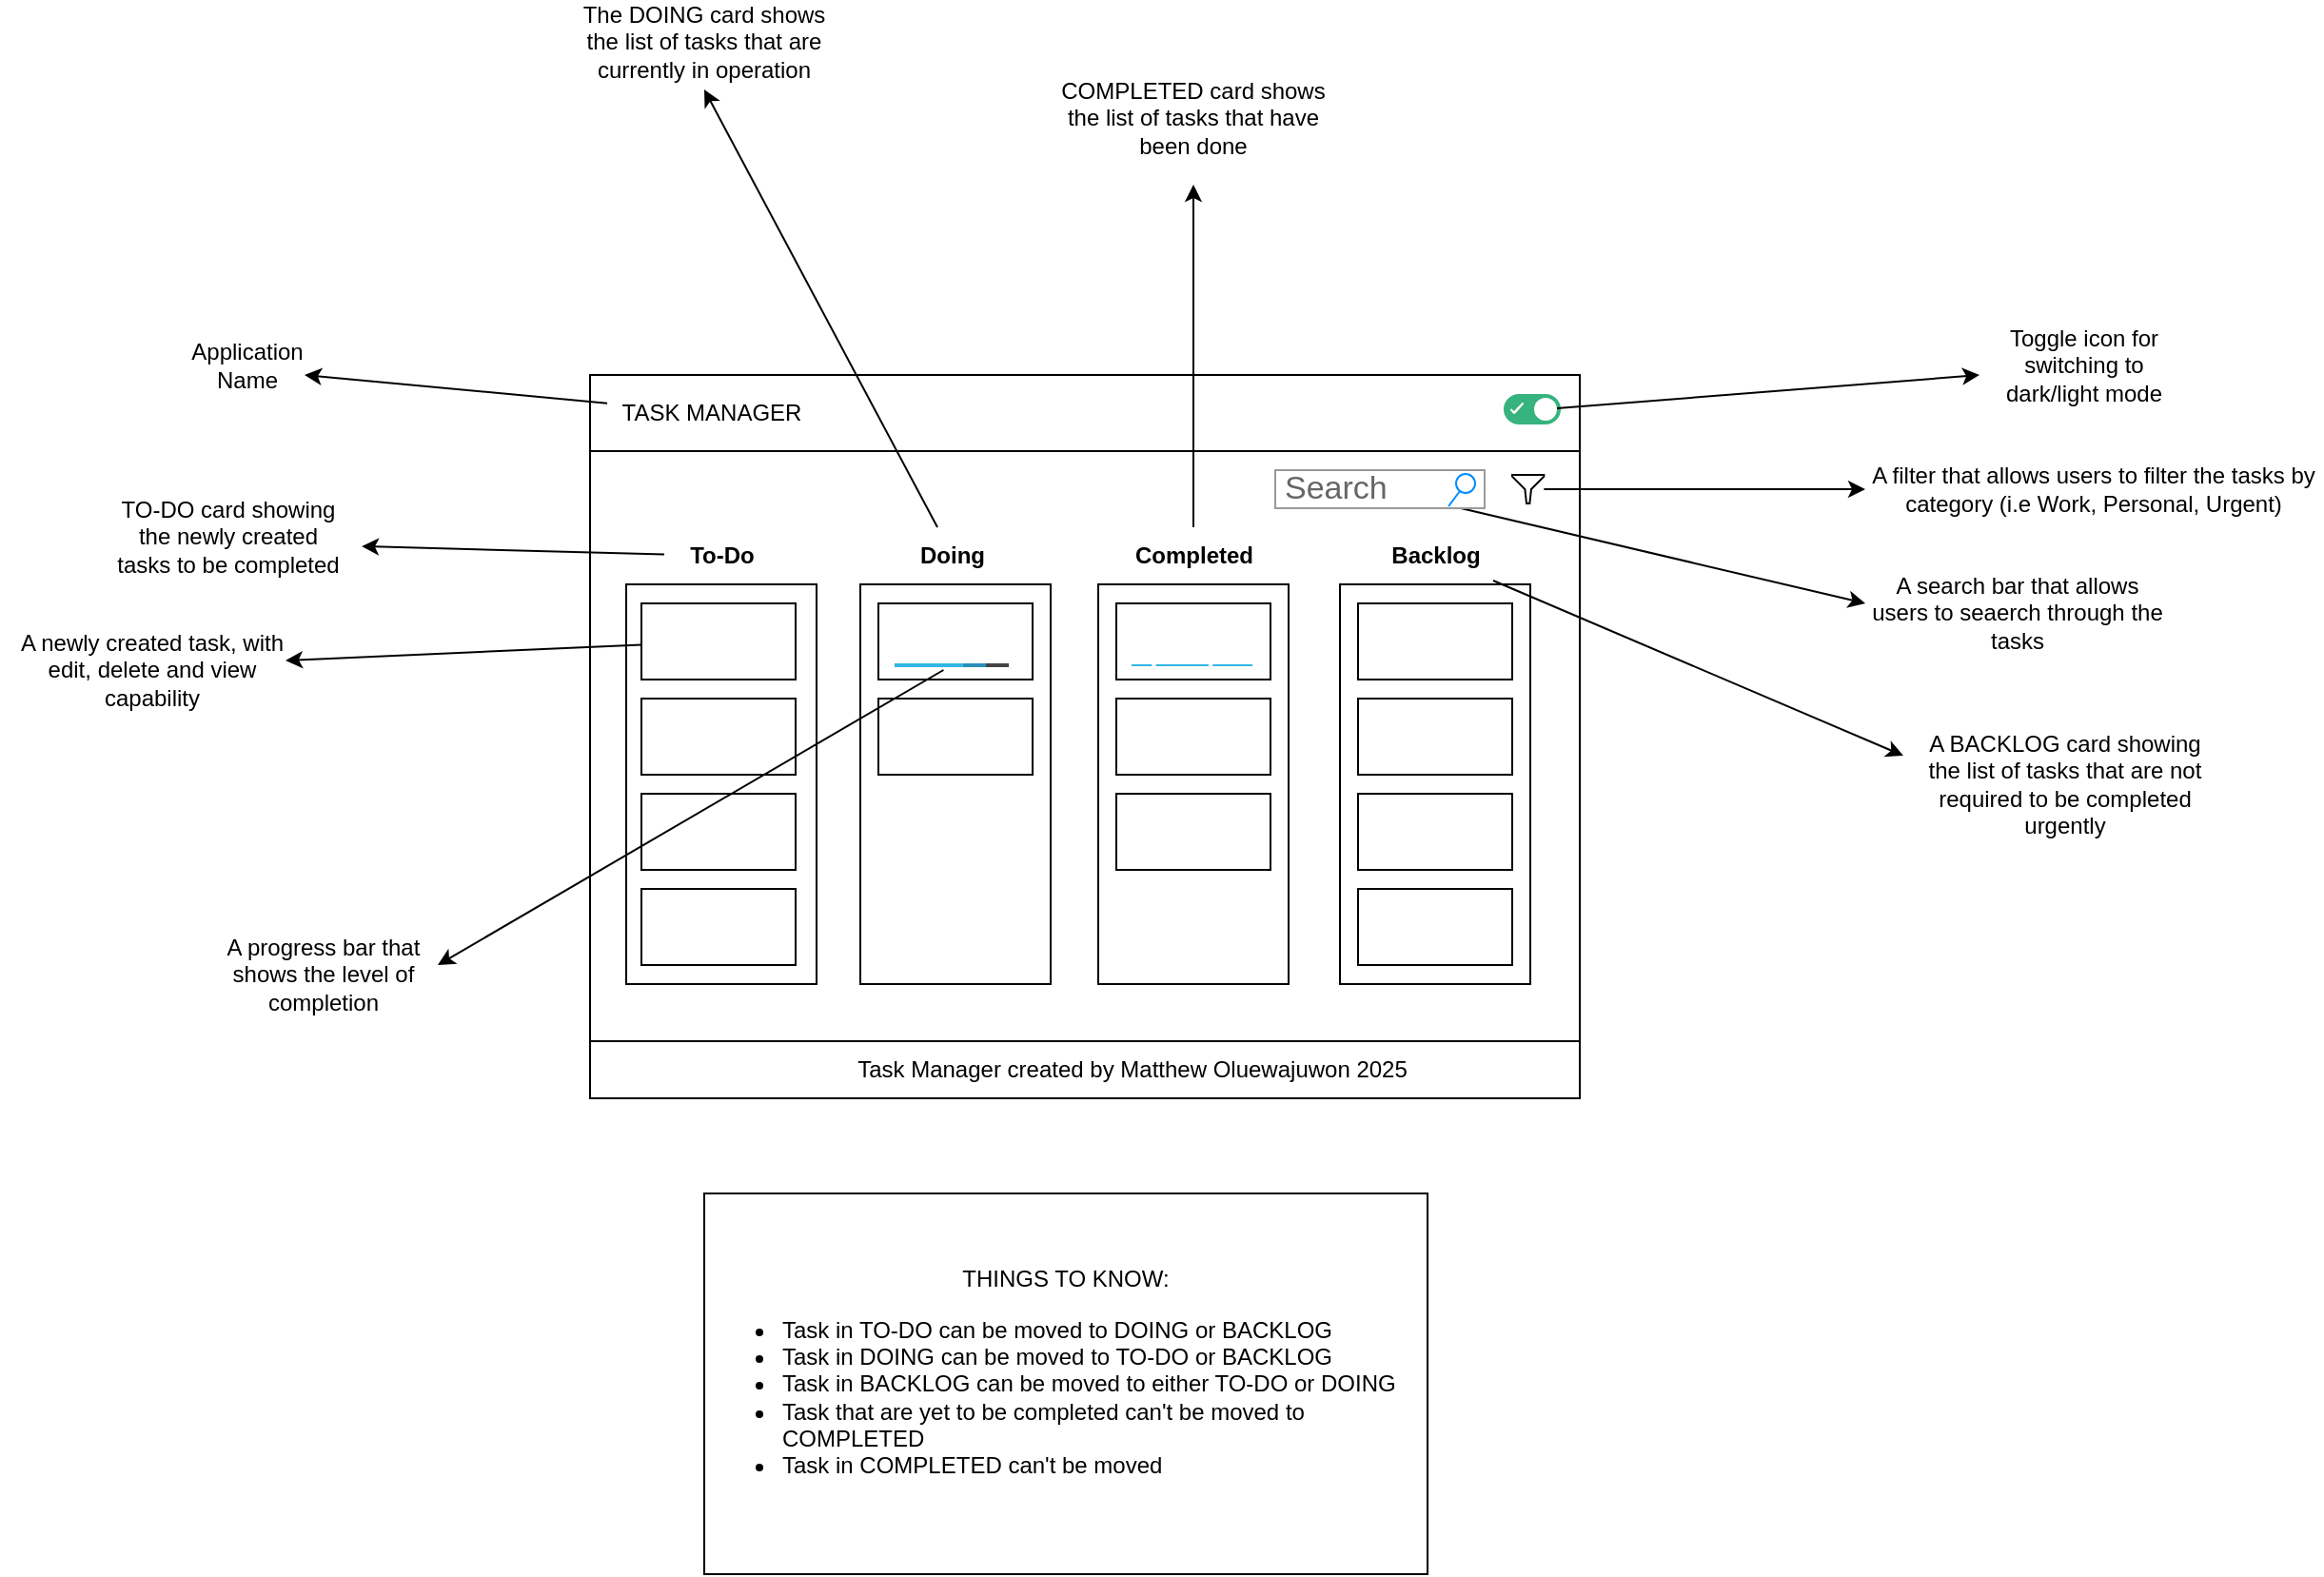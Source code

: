 <mxfile>
    <diagram id="ljIOc5DwpxO2qWYrXbpF" name="Page-1">
        <mxGraphModel dx="2156" dy="1703" grid="1" gridSize="10" guides="1" tooltips="1" connect="1" arrows="1" fold="1" page="1" pageScale="1" pageWidth="850" pageHeight="1100" math="0" shadow="0">
            <root>
                <mxCell id="0"/>
                <mxCell id="1" parent="0"/>
                <mxCell id="2" value="" style="whiteSpace=wrap;html=1;" vertex="1" parent="1">
                    <mxGeometry x="90" y="80" width="520" height="380" as="geometry"/>
                </mxCell>
                <mxCell id="28" value="" style="whiteSpace=wrap;html=1;" vertex="1" parent="1">
                    <mxGeometry x="90" y="80" width="520" height="40" as="geometry"/>
                </mxCell>
                <mxCell id="3" value="" style="whiteSpace=wrap;html=1;" vertex="1" parent="1">
                    <mxGeometry x="109" y="190" width="100" height="210" as="geometry"/>
                </mxCell>
                <mxCell id="4" value="" style="whiteSpace=wrap;html=1;" vertex="1" parent="1">
                    <mxGeometry x="232" y="190" width="100" height="210" as="geometry"/>
                </mxCell>
                <mxCell id="5" value="" style="whiteSpace=wrap;html=1;" vertex="1" parent="1">
                    <mxGeometry x="357" y="190" width="100" height="210" as="geometry"/>
                </mxCell>
                <mxCell id="6" value="" style="whiteSpace=wrap;html=1;" vertex="1" parent="1">
                    <mxGeometry x="484" y="190" width="100" height="210" as="geometry"/>
                </mxCell>
                <mxCell id="36" style="edgeStyle=none;html=1;" edge="1" parent="1" source="7">
                    <mxGeometry relative="1" as="geometry">
                        <mxPoint x="-30.0" y="170" as="targetPoint"/>
                    </mxGeometry>
                </mxCell>
                <mxCell id="7" value="&lt;b&gt;To-Do&lt;/b&gt;" style="text;strokeColor=none;align=center;fillColor=none;html=1;verticalAlign=middle;whiteSpace=wrap;rounded=0;" vertex="1" parent="1">
                    <mxGeometry x="129" y="160" width="61" height="30" as="geometry"/>
                </mxCell>
                <mxCell id="44" style="edgeStyle=none;html=1;" edge="1" parent="1" source="8">
                    <mxGeometry relative="1" as="geometry">
                        <mxPoint x="150" y="-70" as="targetPoint"/>
                    </mxGeometry>
                </mxCell>
                <mxCell id="8" value="&lt;b&gt;Doing&lt;/b&gt;" style="text;strokeColor=none;align=center;fillColor=none;html=1;verticalAlign=middle;whiteSpace=wrap;rounded=0;" vertex="1" parent="1">
                    <mxGeometry x="250" y="160" width="61" height="30" as="geometry"/>
                </mxCell>
                <mxCell id="42" style="edgeStyle=none;html=1;" edge="1" parent="1" source="9">
                    <mxGeometry relative="1" as="geometry">
                        <mxPoint x="407" y="-20" as="targetPoint"/>
                    </mxGeometry>
                </mxCell>
                <mxCell id="9" value="&lt;b&gt;Completed&lt;/b&gt;" style="text;strokeColor=none;align=center;fillColor=none;html=1;verticalAlign=middle;whiteSpace=wrap;rounded=0;" vertex="1" parent="1">
                    <mxGeometry x="376.5" y="160" width="61" height="30" as="geometry"/>
                </mxCell>
                <mxCell id="40" style="edgeStyle=none;html=1;" edge="1" parent="1" source="10">
                    <mxGeometry relative="1" as="geometry">
                        <mxPoint x="780" y="280" as="targetPoint"/>
                    </mxGeometry>
                </mxCell>
                <mxCell id="10" value="&lt;b&gt;Backlog&lt;/b&gt;" style="text;strokeColor=none;align=center;fillColor=none;html=1;verticalAlign=middle;whiteSpace=wrap;rounded=0;" vertex="1" parent="1">
                    <mxGeometry x="503.5" y="160" width="61" height="30" as="geometry"/>
                </mxCell>
                <mxCell id="12" value="" style="fillColor=#36B37E;strokeColor=none;rounded=1;arcSize=50;sketch=0;hachureGap=4;pointerEvents=0;fontFamily=Architects Daughter;fontSource=https%3A%2F%2Ffonts.googleapis.com%2Fcss%3Ffamily%3DArchitects%2BDaughter;fontSize=20;" vertex="1" parent="1">
                    <mxGeometry x="570" y="90" width="30" height="16" as="geometry"/>
                </mxCell>
                <mxCell id="14" value="" style="html=1;shadow=0;dashed=0;shape=mxgraph.atlassian.check;strokeColor=#ffffff;sketch=1;hachureGap=4;pointerEvents=0;fontFamily=Architects Daughter;fontSource=https%3A%2F%2Ffonts.googleapis.com%2Fcss%3Ffamily%3DArchitects%2BDaughter;fontSize=20;" vertex="1" parent="12">
                    <mxGeometry y="0.5" width="6" height="5" relative="1" as="geometry">
                        <mxPoint x="4" y="-3" as="offset"/>
                    </mxGeometry>
                </mxCell>
                <mxCell id="13" value="" style="shape=ellipse;strokeColor=none;fillColor=#ffffff;sketch=0;hachureGap=4;pointerEvents=0;fontFamily=Architects Daughter;fontSource=https%3A%2F%2Ffonts.googleapis.com%2Fcss%3Ffamily%3DArchitects%2BDaughter;fontSize=20;" vertex="1" parent="12">
                    <mxGeometry x="1" y="0.5" width="12" height="12" relative="1" as="geometry">
                        <mxPoint x="-14" y="-6" as="offset"/>
                    </mxGeometry>
                </mxCell>
                <mxCell id="34" style="edgeStyle=none;html=1;" edge="1" parent="12" source="13">
                    <mxGeometry relative="1" as="geometry">
                        <mxPoint x="250" y="-10" as="targetPoint"/>
                    </mxGeometry>
                </mxCell>
                <mxCell id="38" style="edgeStyle=none;html=1;" edge="1" parent="1" source="15">
                    <mxGeometry relative="1" as="geometry">
                        <mxPoint x="-70" y="230" as="targetPoint"/>
                    </mxGeometry>
                </mxCell>
                <mxCell id="15" value="" style="whiteSpace=wrap;html=1;" vertex="1" parent="1">
                    <mxGeometry x="117" y="200" width="81" height="40" as="geometry"/>
                </mxCell>
                <mxCell id="16" value="" style="whiteSpace=wrap;html=1;" vertex="1" parent="1">
                    <mxGeometry x="117" y="250" width="81" height="40" as="geometry"/>
                </mxCell>
                <mxCell id="17" value="" style="whiteSpace=wrap;html=1;" vertex="1" parent="1">
                    <mxGeometry x="117" y="300" width="81" height="40" as="geometry"/>
                </mxCell>
                <mxCell id="18" value="" style="whiteSpace=wrap;html=1;" vertex="1" parent="1">
                    <mxGeometry x="117" y="350" width="81" height="40" as="geometry"/>
                </mxCell>
                <mxCell id="19" value="" style="whiteSpace=wrap;html=1;" vertex="1" parent="1">
                    <mxGeometry x="241.5" y="200" width="81" height="40" as="geometry"/>
                </mxCell>
                <mxCell id="20" value="" style="whiteSpace=wrap;html=1;" vertex="1" parent="1">
                    <mxGeometry x="241.5" y="250" width="81" height="40" as="geometry"/>
                </mxCell>
                <mxCell id="21" value="" style="whiteSpace=wrap;html=1;" vertex="1" parent="1">
                    <mxGeometry x="366.5" y="200" width="81" height="40" as="geometry"/>
                </mxCell>
                <mxCell id="22" value="" style="whiteSpace=wrap;html=1;" vertex="1" parent="1">
                    <mxGeometry x="366.5" y="250" width="81" height="40" as="geometry"/>
                </mxCell>
                <mxCell id="23" value="" style="whiteSpace=wrap;html=1;" vertex="1" parent="1">
                    <mxGeometry x="366.5" y="300" width="81" height="40" as="geometry"/>
                </mxCell>
                <mxCell id="24" value="" style="whiteSpace=wrap;html=1;" vertex="1" parent="1">
                    <mxGeometry x="493.5" y="200" width="81" height="40" as="geometry"/>
                </mxCell>
                <mxCell id="25" value="" style="whiteSpace=wrap;html=1;" vertex="1" parent="1">
                    <mxGeometry x="493.5" y="250" width="81" height="40" as="geometry"/>
                </mxCell>
                <mxCell id="26" value="" style="whiteSpace=wrap;html=1;" vertex="1" parent="1">
                    <mxGeometry x="493.5" y="300" width="81" height="40" as="geometry"/>
                </mxCell>
                <mxCell id="27" value="" style="whiteSpace=wrap;html=1;" vertex="1" parent="1">
                    <mxGeometry x="493.5" y="350" width="81" height="40" as="geometry"/>
                </mxCell>
                <mxCell id="31" style="edgeStyle=none;html=1;" edge="1" parent="1" source="11">
                    <mxGeometry relative="1" as="geometry">
                        <mxPoint x="-60" y="80" as="targetPoint"/>
                    </mxGeometry>
                </mxCell>
                <mxCell id="11" value="TASK MANAGER" style="text;strokeColor=none;align=center;fillColor=none;html=1;verticalAlign=middle;whiteSpace=wrap;rounded=0;" vertex="1" parent="1">
                    <mxGeometry x="99" y="90" width="110" height="20" as="geometry"/>
                </mxCell>
                <mxCell id="32" value="Application Name" style="text;strokeColor=none;align=center;fillColor=none;html=1;verticalAlign=middle;whiteSpace=wrap;rounded=0;" vertex="1" parent="1">
                    <mxGeometry x="-120" y="60" width="60" height="30" as="geometry"/>
                </mxCell>
                <mxCell id="35" value="Toggle icon for switching to dark/light mode" style="text;strokeColor=none;align=center;fillColor=none;html=1;verticalAlign=middle;whiteSpace=wrap;rounded=0;" vertex="1" parent="1">
                    <mxGeometry x="820" y="60" width="110" height="30" as="geometry"/>
                </mxCell>
                <mxCell id="37" value="TO-DO card showing the newly created tasks to be completed" style="text;strokeColor=none;align=center;fillColor=none;html=1;verticalAlign=middle;whiteSpace=wrap;rounded=0;" vertex="1" parent="1">
                    <mxGeometry x="-160" y="150" width="120" height="30" as="geometry"/>
                </mxCell>
                <mxCell id="39" value="A newly created task, with edit, delete and view capability" style="text;strokeColor=none;align=center;fillColor=none;html=1;verticalAlign=middle;whiteSpace=wrap;rounded=0;" vertex="1" parent="1">
                    <mxGeometry x="-220" y="220" width="160" height="30" as="geometry"/>
                </mxCell>
                <mxCell id="41" value="A BACKLOG card showing the list of tasks that are not required to be completed urgently" style="text;strokeColor=none;align=center;fillColor=none;html=1;verticalAlign=middle;whiteSpace=wrap;rounded=0;" vertex="1" parent="1">
                    <mxGeometry x="790" y="280" width="150" height="30" as="geometry"/>
                </mxCell>
                <mxCell id="43" value="COMPLETED card shows the list of tasks that have been done" style="text;strokeColor=none;align=center;fillColor=none;html=1;verticalAlign=middle;whiteSpace=wrap;rounded=0;" vertex="1" parent="1">
                    <mxGeometry x="332" y="-70" width="150" height="30" as="geometry"/>
                </mxCell>
                <mxCell id="45" value="The DOING card shows the list of tasks that are currently in operation" style="text;strokeColor=none;align=center;fillColor=none;html=1;verticalAlign=middle;whiteSpace=wrap;rounded=0;" vertex="1" parent="1">
                    <mxGeometry x="80" y="-110" width="140" height="30" as="geometry"/>
                </mxCell>
                <mxCell id="46" value="" style="whiteSpace=wrap;html=1;" vertex="1" parent="1">
                    <mxGeometry x="90" y="430" width="520" height="30" as="geometry"/>
                </mxCell>
                <mxCell id="47" value="Task Manager created by Matthew Oluewajuwon 2025" style="text;strokeColor=none;align=center;fillColor=none;html=1;verticalAlign=middle;whiteSpace=wrap;rounded=0;" vertex="1" parent="1">
                    <mxGeometry x="210" y="437" width="330" height="15" as="geometry"/>
                </mxCell>
                <mxCell id="50" style="edgeStyle=none;html=1;" edge="1" parent="1" source="48">
                    <mxGeometry relative="1" as="geometry">
                        <mxPoint x="10.0" y="390.0" as="targetPoint"/>
                    </mxGeometry>
                </mxCell>
                <mxCell id="48" value="" style="verticalLabelPosition=bottom;verticalAlign=top;html=1;shadow=0;dashed=0;strokeWidth=1;shape=mxgraph.android.progressBar;strokeColor=#33b5e5;dx1=0.8;dx2=0.6;strokeWidth=2;" vertex="1" parent="1">
                    <mxGeometry x="250" y="230" width="60" height="5" as="geometry"/>
                </mxCell>
                <mxCell id="49" value="" style="verticalLabelPosition=bottom;verticalAlign=top;html=1;shadow=0;dashed=0;strokeWidth=1;shape=mxgraph.android.indeterminate_progress_bar;strokeColor=#33B5E5;pointerEvents=1" vertex="1" parent="1">
                    <mxGeometry x="374.5" y="230" width="63.5" height="5" as="geometry"/>
                </mxCell>
                <mxCell id="51" value="A progress bar that shows the level of completion" style="text;strokeColor=none;align=center;fillColor=none;html=1;verticalAlign=middle;whiteSpace=wrap;rounded=0;" vertex="1" parent="1">
                    <mxGeometry x="-110" y="380" width="120" height="30" as="geometry"/>
                </mxCell>
                <mxCell id="54" style="edgeStyle=none;html=1;" edge="1" parent="1" source="52">
                    <mxGeometry relative="1" as="geometry">
                        <mxPoint x="760" y="200" as="targetPoint"/>
                    </mxGeometry>
                </mxCell>
                <mxCell id="52" value="Search" style="strokeWidth=1;shadow=0;dashed=0;align=center;html=1;shape=mxgraph.mockup.forms.searchBox;strokeColor=#999999;mainText=;strokeColor2=#008cff;fontColor=#666666;fontSize=17;align=left;spacingLeft=3;" vertex="1" parent="1">
                    <mxGeometry x="450" y="130" width="110" height="20" as="geometry"/>
                </mxCell>
                <mxCell id="55" value="A search bar that allows users to seaerch through the tasks" style="text;strokeColor=none;align=center;fillColor=none;html=1;verticalAlign=middle;whiteSpace=wrap;rounded=0;" vertex="1" parent="1">
                    <mxGeometry x="760" y="190" width="160" height="30" as="geometry"/>
                </mxCell>
                <mxCell id="57" style="edgeStyle=none;html=1;" edge="1" parent="1" source="56">
                    <mxGeometry relative="1" as="geometry">
                        <mxPoint x="760" y="140" as="targetPoint"/>
                    </mxGeometry>
                </mxCell>
                <mxCell id="56" value="" style="sketch=0;aspect=fixed;pointerEvents=1;shadow=0;dashed=0;html=1;labelPosition=center;verticalLabelPosition=bottom;verticalAlign=top;align=center;shape=mxgraph.mscae.enterprise.filter" vertex="1" parent="1">
                    <mxGeometry x="574.5" y="132.5" width="16.67" height="15" as="geometry"/>
                </mxCell>
                <mxCell id="58" value="A filter that allows users to filter the tasks by category (i.e Work, Personal, Urgent)" style="text;strokeColor=none;align=center;fillColor=none;html=1;verticalAlign=middle;whiteSpace=wrap;rounded=0;" vertex="1" parent="1">
                    <mxGeometry x="760" y="125" width="240" height="30" as="geometry"/>
                </mxCell>
                <mxCell id="59" value="THINGS TO KNOW:&lt;br&gt;&lt;ul&gt;&lt;li style=&quot;text-align: left;&quot;&gt;Task in TO-DO can be moved to DOING or BACKLOG&lt;/li&gt;&lt;li style=&quot;text-align: left;&quot;&gt;Task in DOING can be moved to TO-DO or BACKLOG&lt;/li&gt;&lt;li style=&quot;text-align: left;&quot;&gt;Task in BACKLOG can be moved to either TO-DO or DOING&lt;/li&gt;&lt;li style=&quot;text-align: left;&quot;&gt;Task that are yet to be completed can't be moved to COMPLETED&lt;/li&gt;&lt;li style=&quot;text-align: left;&quot;&gt;Task in COMPLETED can't be moved&lt;/li&gt;&lt;/ul&gt;" style="whiteSpace=wrap;html=1;" vertex="1" parent="1">
                    <mxGeometry x="150" y="510" width="380" height="200" as="geometry"/>
                </mxCell>
            </root>
        </mxGraphModel>
    </diagram>
</mxfile>